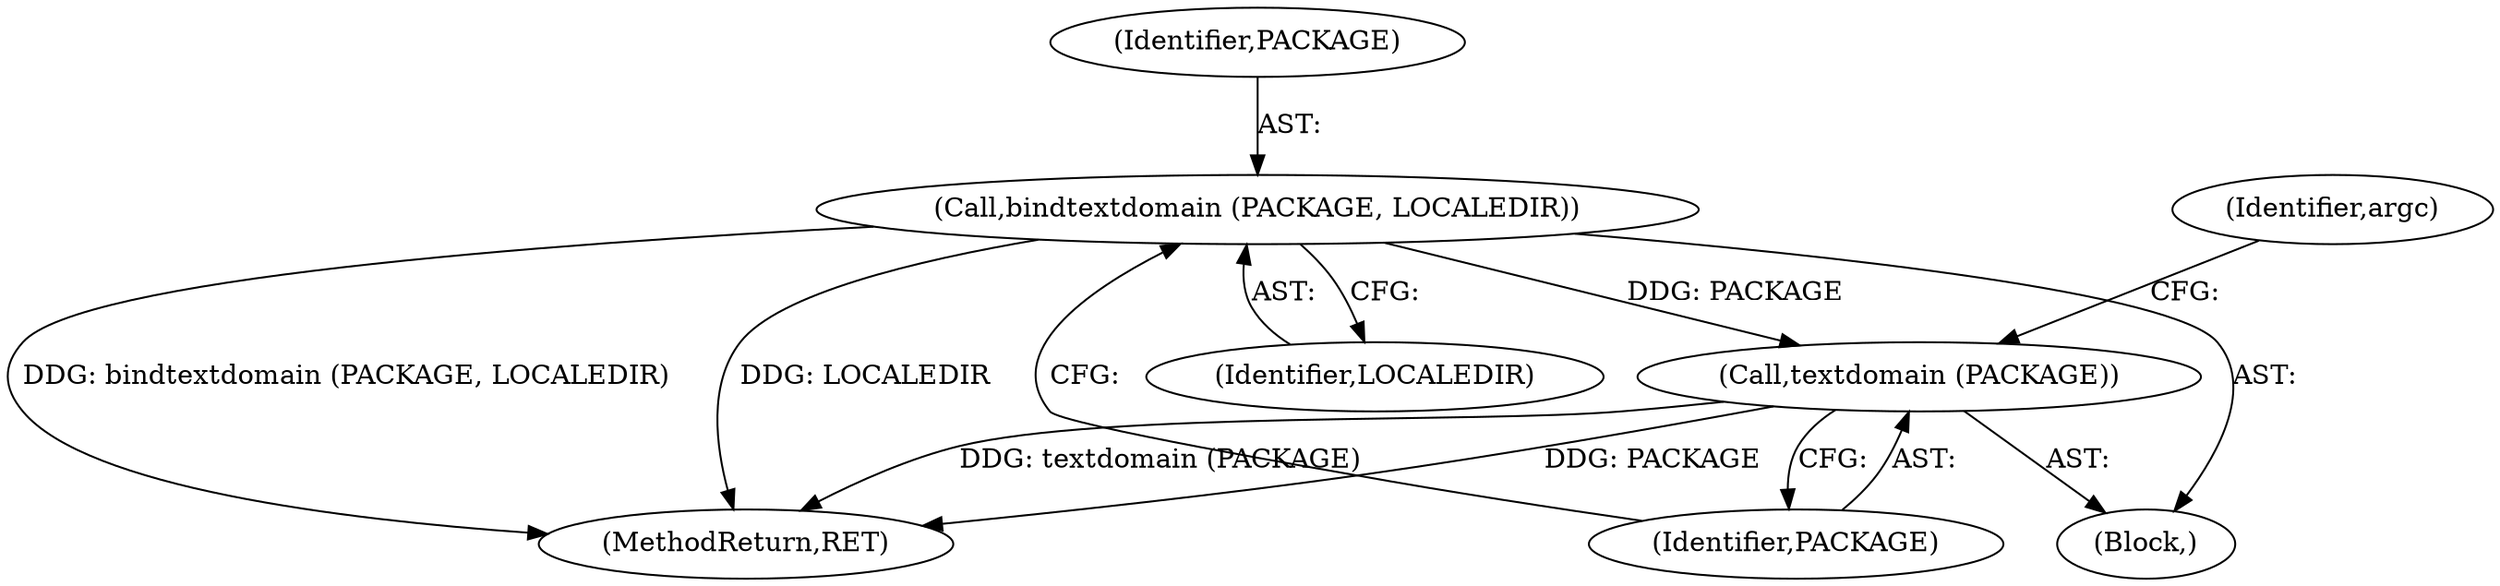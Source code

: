digraph "0_savannah_5e3cb9c7b5bf0ce665b9d68f5ddf095af5c9ba60@API" {
"1000129" [label="(Call,bindtextdomain (PACKAGE, LOCALEDIR))"];
"1000132" [label="(Call,textdomain (PACKAGE))"];
"1000131" [label="(Identifier,LOCALEDIR)"];
"1000104" [label="(Block,)"];
"1000133" [label="(Identifier,PACKAGE)"];
"1001334" [label="(MethodReturn,RET)"];
"1000130" [label="(Identifier,PACKAGE)"];
"1000129" [label="(Call,bindtextdomain (PACKAGE, LOCALEDIR))"];
"1000137" [label="(Identifier,argc)"];
"1000132" [label="(Call,textdomain (PACKAGE))"];
"1000129" -> "1000104"  [label="AST: "];
"1000129" -> "1000131"  [label="CFG: "];
"1000130" -> "1000129"  [label="AST: "];
"1000131" -> "1000129"  [label="AST: "];
"1000133" -> "1000129"  [label="CFG: "];
"1000129" -> "1001334"  [label="DDG: bindtextdomain (PACKAGE, LOCALEDIR)"];
"1000129" -> "1001334"  [label="DDG: LOCALEDIR"];
"1000129" -> "1000132"  [label="DDG: PACKAGE"];
"1000132" -> "1000104"  [label="AST: "];
"1000132" -> "1000133"  [label="CFG: "];
"1000133" -> "1000132"  [label="AST: "];
"1000137" -> "1000132"  [label="CFG: "];
"1000132" -> "1001334"  [label="DDG: textdomain (PACKAGE)"];
"1000132" -> "1001334"  [label="DDG: PACKAGE"];
}
